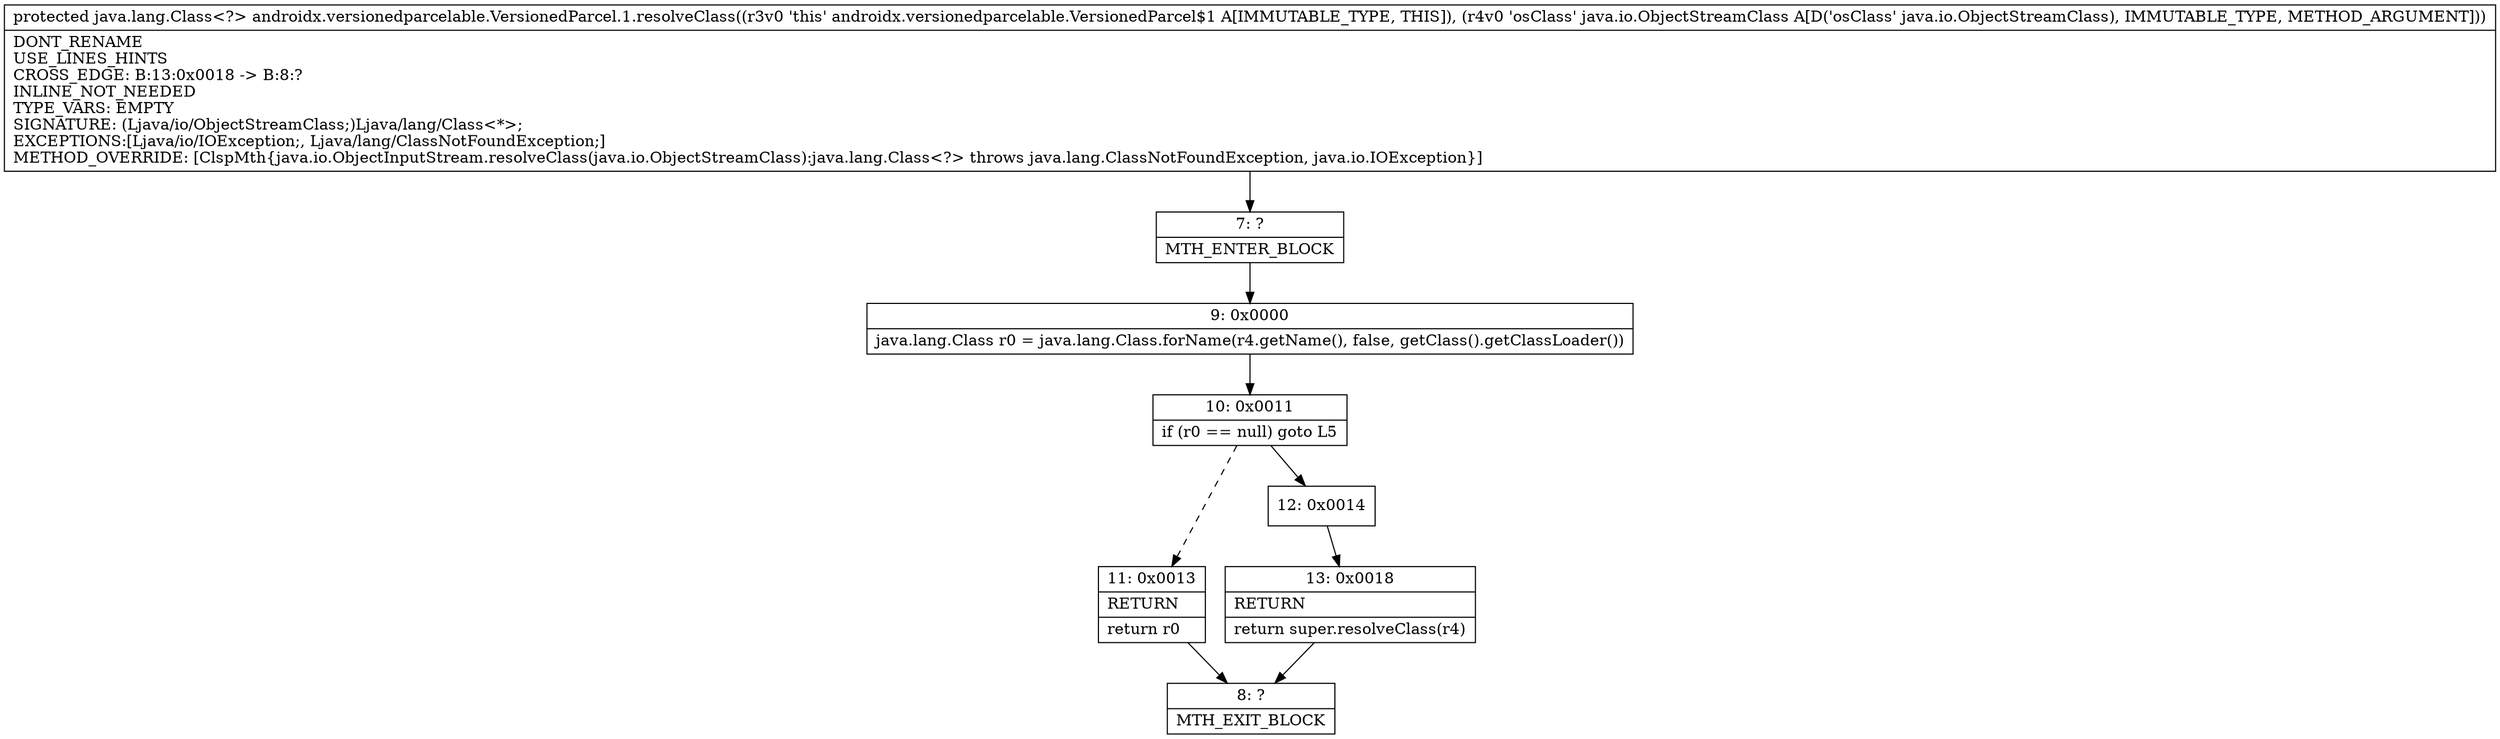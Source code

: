 digraph "CFG forandroidx.versionedparcelable.VersionedParcel.1.resolveClass(Ljava\/io\/ObjectStreamClass;)Ljava\/lang\/Class;" {
Node_7 [shape=record,label="{7\:\ ?|MTH_ENTER_BLOCK\l}"];
Node_9 [shape=record,label="{9\:\ 0x0000|java.lang.Class r0 = java.lang.Class.forName(r4.getName(), false, getClass().getClassLoader())\l}"];
Node_10 [shape=record,label="{10\:\ 0x0011|if (r0 == null) goto L5\l}"];
Node_11 [shape=record,label="{11\:\ 0x0013|RETURN\l|return r0\l}"];
Node_8 [shape=record,label="{8\:\ ?|MTH_EXIT_BLOCK\l}"];
Node_12 [shape=record,label="{12\:\ 0x0014}"];
Node_13 [shape=record,label="{13\:\ 0x0018|RETURN\l|return super.resolveClass(r4)\l}"];
MethodNode[shape=record,label="{protected java.lang.Class\<?\> androidx.versionedparcelable.VersionedParcel.1.resolveClass((r3v0 'this' androidx.versionedparcelable.VersionedParcel$1 A[IMMUTABLE_TYPE, THIS]), (r4v0 'osClass' java.io.ObjectStreamClass A[D('osClass' java.io.ObjectStreamClass), IMMUTABLE_TYPE, METHOD_ARGUMENT]))  | DONT_RENAME\lUSE_LINES_HINTS\lCROSS_EDGE: B:13:0x0018 \-\> B:8:?\lINLINE_NOT_NEEDED\lTYPE_VARS: EMPTY\lSIGNATURE: (Ljava\/io\/ObjectStreamClass;)Ljava\/lang\/Class\<*\>;\lEXCEPTIONS:[Ljava\/io\/IOException;, Ljava\/lang\/ClassNotFoundException;]\lMETHOD_OVERRIDE: [ClspMth\{java.io.ObjectInputStream.resolveClass(java.io.ObjectStreamClass):java.lang.Class\<?\> throws java.lang.ClassNotFoundException, java.io.IOException\}]\l}"];
MethodNode -> Node_7;Node_7 -> Node_9;
Node_9 -> Node_10;
Node_10 -> Node_11[style=dashed];
Node_10 -> Node_12;
Node_11 -> Node_8;
Node_12 -> Node_13;
Node_13 -> Node_8;
}

